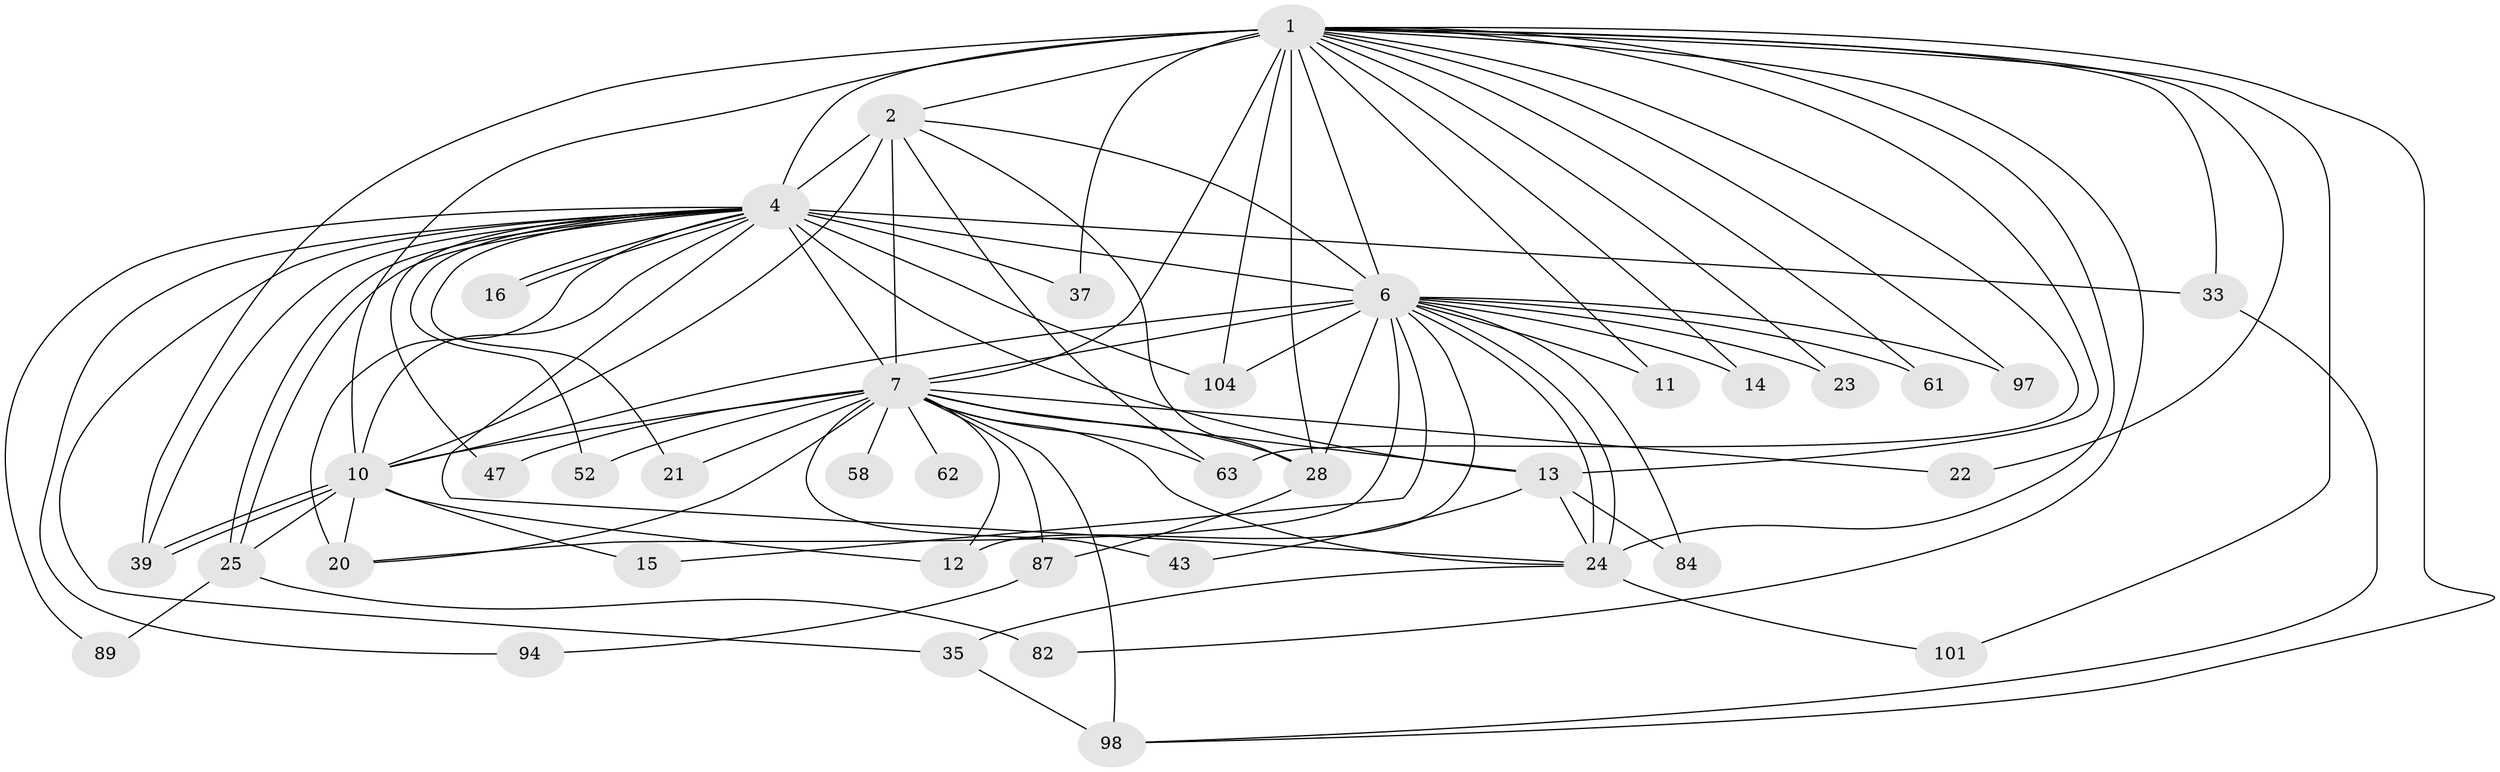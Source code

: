 // original degree distribution, {24: 0.007518796992481203, 14: 0.007518796992481203, 22: 0.007518796992481203, 29: 0.007518796992481203, 26: 0.007518796992481203, 28: 0.007518796992481203, 15: 0.007518796992481203, 32: 0.007518796992481203, 30: 0.007518796992481203, 19: 0.007518796992481203, 3: 0.2631578947368421, 5: 0.07518796992481203, 8: 0.007518796992481203, 2: 0.518796992481203, 4: 0.045112781954887216, 6: 0.007518796992481203, 12: 0.007518796992481203}
// Generated by graph-tools (version 1.1) at 2025/17/03/04/25 18:17:17]
// undirected, 39 vertices, 96 edges
graph export_dot {
graph [start="1"]
  node [color=gray90,style=filled];
  1 [super="+3+57+31+75"];
  2 [super="+30+76+81+95"];
  4 [super="+68+5+46+50+106+60+109+38"];
  6 [super="+83+64+67+116+9+18+72+79"];
  7 [super="+54+100+65+29+19+8"];
  10;
  11 [super="+108"];
  12 [super="+90"];
  13 [super="+113+80"];
  14;
  15;
  16;
  20 [super="+128+111+71"];
  21;
  22 [super="+70"];
  23;
  24 [super="+74+126+121+26+42+93+115"];
  25 [super="+55+49"];
  28 [super="+45+44"];
  33 [super="+99"];
  35 [super="+78"];
  37;
  39 [super="+103+92"];
  43 [super="+110"];
  47;
  52;
  58 [super="+88"];
  61;
  62;
  63;
  82;
  84;
  87;
  89;
  94;
  97;
  98 [super="+105"];
  101;
  104 [super="+122"];
  1 -- 2 [weight=2];
  1 -- 4 [weight=11];
  1 -- 6 [weight=12];
  1 -- 7 [weight=5];
  1 -- 10 [weight=2];
  1 -- 37;
  1 -- 63;
  1 -- 82;
  1 -- 101;
  1 -- 104;
  1 -- 98;
  1 -- 11;
  1 -- 13;
  1 -- 14 [weight=2];
  1 -- 22;
  1 -- 23;
  1 -- 33;
  1 -- 97;
  1 -- 39 [weight=2];
  1 -- 28 [weight=3];
  1 -- 24;
  1 -- 61;
  2 -- 4 [weight=4];
  2 -- 6 [weight=3];
  2 -- 7 [weight=4];
  2 -- 10;
  2 -- 28;
  2 -- 63;
  4 -- 6 [weight=6];
  4 -- 7 [weight=10];
  4 -- 10 [weight=2];
  4 -- 16;
  4 -- 16;
  4 -- 20 [weight=3];
  4 -- 21;
  4 -- 25 [weight=2];
  4 -- 25;
  4 -- 94;
  4 -- 33 [weight=3];
  4 -- 13 [weight=2];
  4 -- 89;
  4 -- 37;
  4 -- 104;
  4 -- 47;
  4 -- 52;
  4 -- 24 [weight=2];
  4 -- 35;
  4 -- 39;
  6 -- 7 [weight=8];
  6 -- 10 [weight=5];
  6 -- 11 [weight=2];
  6 -- 15;
  6 -- 23 [weight=3];
  6 -- 24 [weight=4];
  6 -- 24;
  6 -- 84;
  6 -- 104;
  6 -- 20;
  6 -- 12 [weight=2];
  6 -- 14;
  6 -- 28 [weight=2];
  6 -- 61;
  6 -- 97;
  7 -- 10 [weight=3];
  7 -- 12 [weight=2];
  7 -- 28 [weight=3];
  7 -- 63;
  7 -- 13 [weight=2];
  7 -- 20;
  7 -- 21;
  7 -- 22;
  7 -- 87;
  7 -- 24 [weight=2];
  7 -- 98 [weight=2];
  7 -- 43 [weight=2];
  7 -- 47;
  7 -- 52;
  7 -- 58 [weight=2];
  7 -- 62 [weight=2];
  10 -- 12;
  10 -- 15;
  10 -- 39;
  10 -- 39;
  10 -- 25;
  10 -- 20;
  13 -- 43;
  13 -- 84;
  13 -- 24;
  24 -- 101;
  24 -- 35;
  25 -- 82;
  25 -- 89;
  28 -- 87;
  33 -- 98;
  35 -- 98;
  87 -- 94;
}
